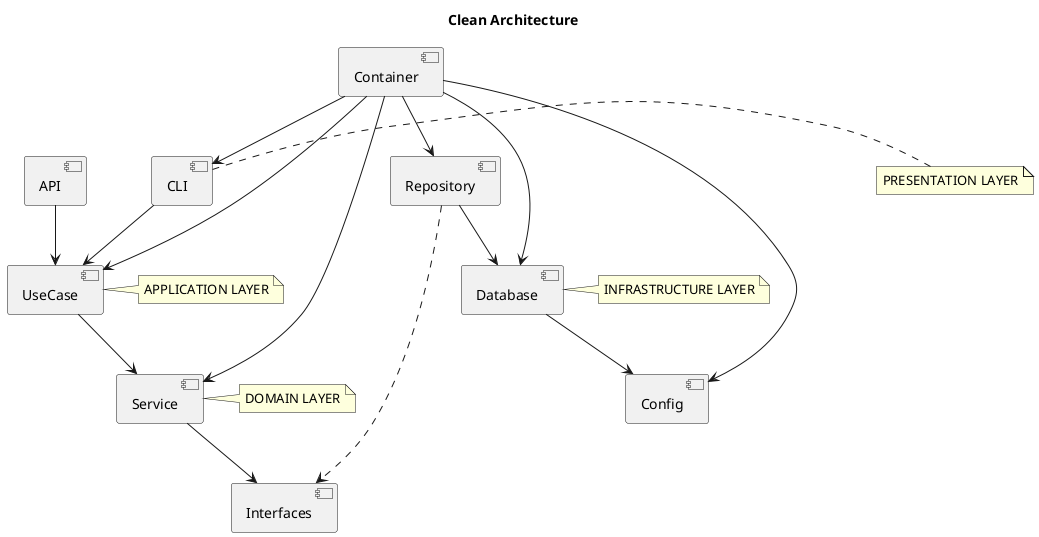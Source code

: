 @startuml
title Clean Architecture

[CLI] --> [UseCase]
[API] --> [UseCase]
[UseCase] --> [Service]
[Service] --> [Interfaces]
[Repository] ..> [Interfaces]
[Repository] --> [Database]
[Container] --> [CLI]
[Container] --> [UseCase]
[Container] --> [Service]
[Container] --> [Repository]
[Container] --> [Database]
[Database] --> [Config]
[Container] --> [Config]

note right of [CLI]
  PRESENTATION LAYER
end note

note right of [UseCase]
  APPLICATION LAYER
end note

note right of [Service]
  DOMAIN LAYER
end note

note right of [Database]
  INFRASTRUCTURE LAYER
end note

@enduml
